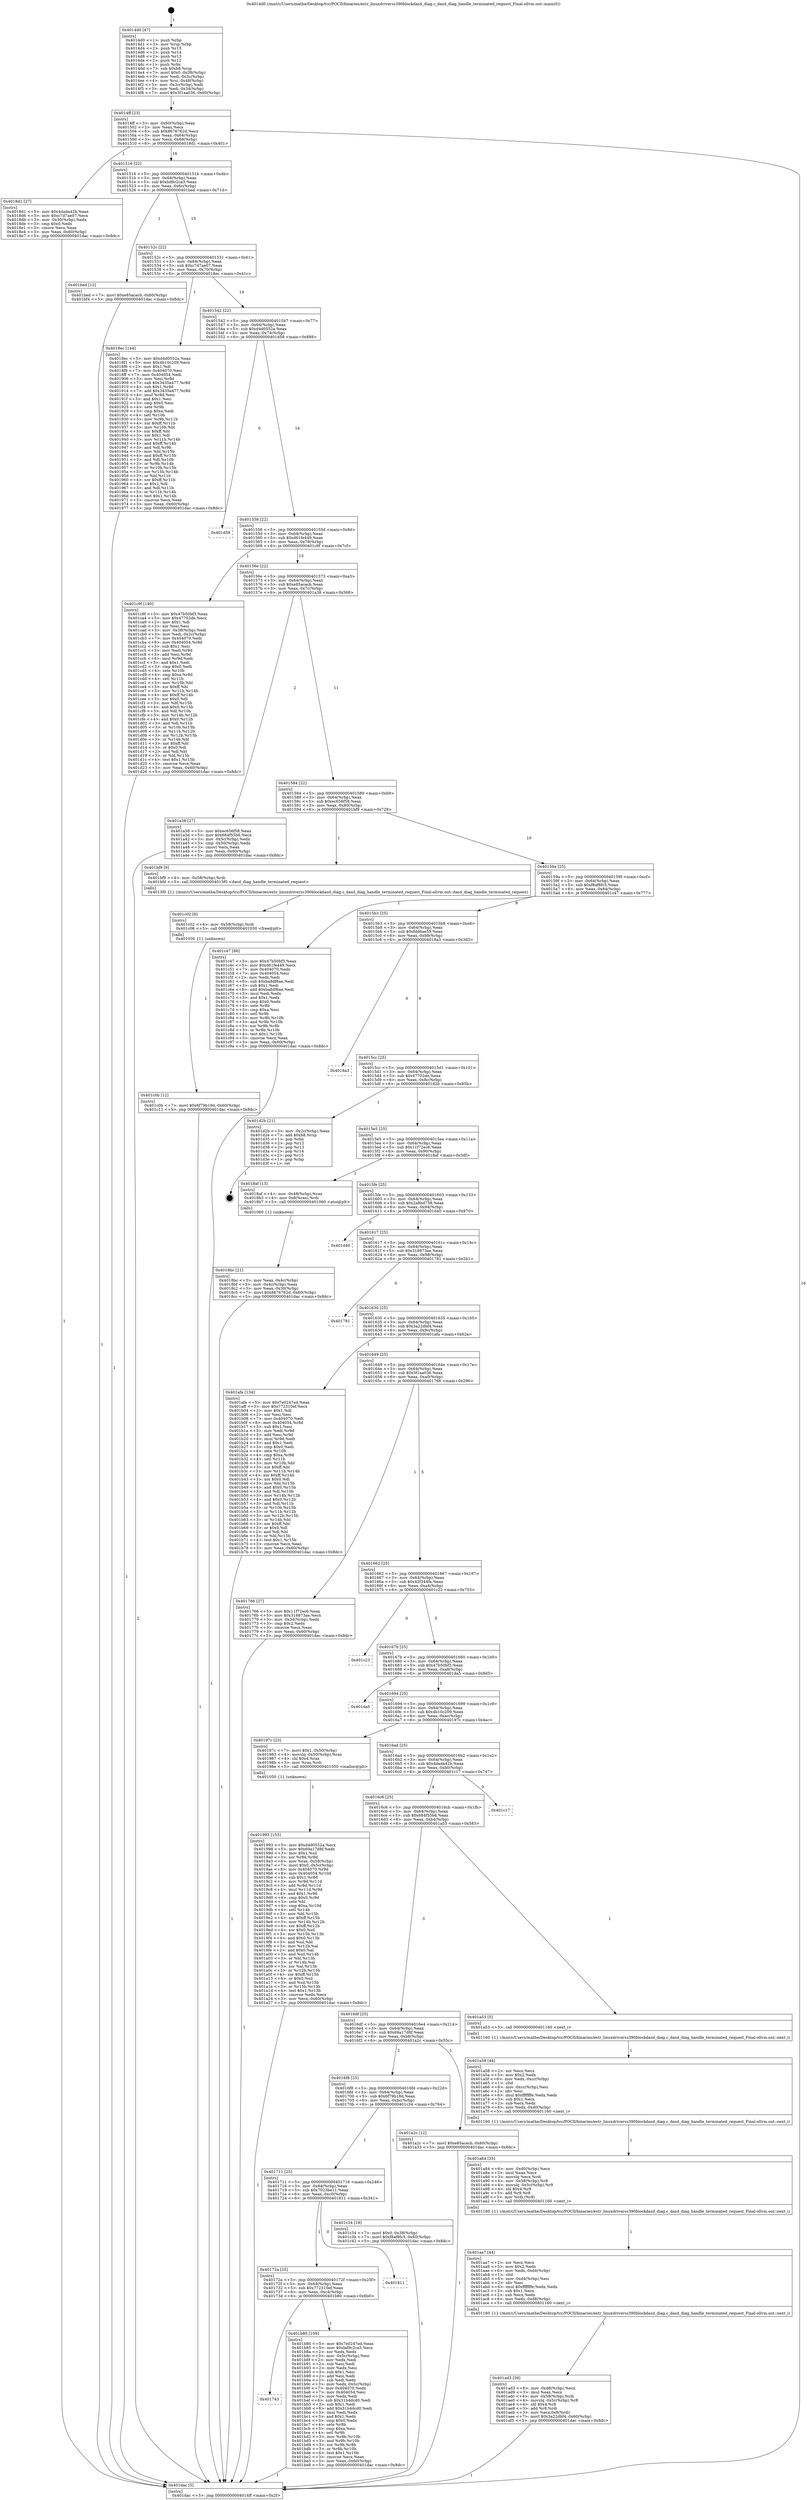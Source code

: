 digraph "0x4014d0" {
  label = "0x4014d0 (/mnt/c/Users/mathe/Desktop/tcc/POCII/binaries/extr_linuxdriverss390blockdasd_diag.c_dasd_diag_handle_terminated_request_Final-ollvm.out::main(0))"
  labelloc = "t"
  node[shape=record]

  Entry [label="",width=0.3,height=0.3,shape=circle,fillcolor=black,style=filled]
  "0x4014ff" [label="{
     0x4014ff [23]\l
     | [instrs]\l
     &nbsp;&nbsp;0x4014ff \<+3\>: mov -0x60(%rbp),%eax\l
     &nbsp;&nbsp;0x401502 \<+2\>: mov %eax,%ecx\l
     &nbsp;&nbsp;0x401504 \<+6\>: sub $0x8676762d,%ecx\l
     &nbsp;&nbsp;0x40150a \<+3\>: mov %eax,-0x64(%rbp)\l
     &nbsp;&nbsp;0x40150d \<+3\>: mov %ecx,-0x68(%rbp)\l
     &nbsp;&nbsp;0x401510 \<+6\>: je 00000000004018d1 \<main+0x401\>\l
  }"]
  "0x4018d1" [label="{
     0x4018d1 [27]\l
     | [instrs]\l
     &nbsp;&nbsp;0x4018d1 \<+5\>: mov $0x4dada42b,%eax\l
     &nbsp;&nbsp;0x4018d6 \<+5\>: mov $0xc7d7ae07,%ecx\l
     &nbsp;&nbsp;0x4018db \<+3\>: mov -0x30(%rbp),%edx\l
     &nbsp;&nbsp;0x4018de \<+3\>: cmp $0x0,%edx\l
     &nbsp;&nbsp;0x4018e1 \<+3\>: cmove %ecx,%eax\l
     &nbsp;&nbsp;0x4018e4 \<+3\>: mov %eax,-0x60(%rbp)\l
     &nbsp;&nbsp;0x4018e7 \<+5\>: jmp 0000000000401dac \<main+0x8dc\>\l
  }"]
  "0x401516" [label="{
     0x401516 [22]\l
     | [instrs]\l
     &nbsp;&nbsp;0x401516 \<+5\>: jmp 000000000040151b \<main+0x4b\>\l
     &nbsp;&nbsp;0x40151b \<+3\>: mov -0x64(%rbp),%eax\l
     &nbsp;&nbsp;0x40151e \<+5\>: sub $0xbd9c2ca3,%eax\l
     &nbsp;&nbsp;0x401523 \<+3\>: mov %eax,-0x6c(%rbp)\l
     &nbsp;&nbsp;0x401526 \<+6\>: je 0000000000401bed \<main+0x71d\>\l
  }"]
  Exit [label="",width=0.3,height=0.3,shape=circle,fillcolor=black,style=filled,peripheries=2]
  "0x401bed" [label="{
     0x401bed [12]\l
     | [instrs]\l
     &nbsp;&nbsp;0x401bed \<+7\>: movl $0xe85acacb,-0x60(%rbp)\l
     &nbsp;&nbsp;0x401bf4 \<+5\>: jmp 0000000000401dac \<main+0x8dc\>\l
  }"]
  "0x40152c" [label="{
     0x40152c [22]\l
     | [instrs]\l
     &nbsp;&nbsp;0x40152c \<+5\>: jmp 0000000000401531 \<main+0x61\>\l
     &nbsp;&nbsp;0x401531 \<+3\>: mov -0x64(%rbp),%eax\l
     &nbsp;&nbsp;0x401534 \<+5\>: sub $0xc7d7ae07,%eax\l
     &nbsp;&nbsp;0x401539 \<+3\>: mov %eax,-0x70(%rbp)\l
     &nbsp;&nbsp;0x40153c \<+6\>: je 00000000004018ec \<main+0x41c\>\l
  }"]
  "0x401c0b" [label="{
     0x401c0b [12]\l
     | [instrs]\l
     &nbsp;&nbsp;0x401c0b \<+7\>: movl $0x6f79b18d,-0x60(%rbp)\l
     &nbsp;&nbsp;0x401c12 \<+5\>: jmp 0000000000401dac \<main+0x8dc\>\l
  }"]
  "0x4018ec" [label="{
     0x4018ec [144]\l
     | [instrs]\l
     &nbsp;&nbsp;0x4018ec \<+5\>: mov $0xd4d0552a,%eax\l
     &nbsp;&nbsp;0x4018f1 \<+5\>: mov $0x4b10c209,%ecx\l
     &nbsp;&nbsp;0x4018f6 \<+2\>: mov $0x1,%dl\l
     &nbsp;&nbsp;0x4018f8 \<+7\>: mov 0x404070,%esi\l
     &nbsp;&nbsp;0x4018ff \<+7\>: mov 0x404054,%edi\l
     &nbsp;&nbsp;0x401906 \<+3\>: mov %esi,%r8d\l
     &nbsp;&nbsp;0x401909 \<+7\>: sub $0x3435a477,%r8d\l
     &nbsp;&nbsp;0x401910 \<+4\>: sub $0x1,%r8d\l
     &nbsp;&nbsp;0x401914 \<+7\>: add $0x3435a477,%r8d\l
     &nbsp;&nbsp;0x40191b \<+4\>: imul %r8d,%esi\l
     &nbsp;&nbsp;0x40191f \<+3\>: and $0x1,%esi\l
     &nbsp;&nbsp;0x401922 \<+3\>: cmp $0x0,%esi\l
     &nbsp;&nbsp;0x401925 \<+4\>: sete %r9b\l
     &nbsp;&nbsp;0x401929 \<+3\>: cmp $0xa,%edi\l
     &nbsp;&nbsp;0x40192c \<+4\>: setl %r10b\l
     &nbsp;&nbsp;0x401930 \<+3\>: mov %r9b,%r11b\l
     &nbsp;&nbsp;0x401933 \<+4\>: xor $0xff,%r11b\l
     &nbsp;&nbsp;0x401937 \<+3\>: mov %r10b,%bl\l
     &nbsp;&nbsp;0x40193a \<+3\>: xor $0xff,%bl\l
     &nbsp;&nbsp;0x40193d \<+3\>: xor $0x1,%dl\l
     &nbsp;&nbsp;0x401940 \<+3\>: mov %r11b,%r14b\l
     &nbsp;&nbsp;0x401943 \<+4\>: and $0xff,%r14b\l
     &nbsp;&nbsp;0x401947 \<+3\>: and %dl,%r9b\l
     &nbsp;&nbsp;0x40194a \<+3\>: mov %bl,%r15b\l
     &nbsp;&nbsp;0x40194d \<+4\>: and $0xff,%r15b\l
     &nbsp;&nbsp;0x401951 \<+3\>: and %dl,%r10b\l
     &nbsp;&nbsp;0x401954 \<+3\>: or %r9b,%r14b\l
     &nbsp;&nbsp;0x401957 \<+3\>: or %r10b,%r15b\l
     &nbsp;&nbsp;0x40195a \<+3\>: xor %r15b,%r14b\l
     &nbsp;&nbsp;0x40195d \<+3\>: or %bl,%r11b\l
     &nbsp;&nbsp;0x401960 \<+4\>: xor $0xff,%r11b\l
     &nbsp;&nbsp;0x401964 \<+3\>: or $0x1,%dl\l
     &nbsp;&nbsp;0x401967 \<+3\>: and %dl,%r11b\l
     &nbsp;&nbsp;0x40196a \<+3\>: or %r11b,%r14b\l
     &nbsp;&nbsp;0x40196d \<+4\>: test $0x1,%r14b\l
     &nbsp;&nbsp;0x401971 \<+3\>: cmovne %ecx,%eax\l
     &nbsp;&nbsp;0x401974 \<+3\>: mov %eax,-0x60(%rbp)\l
     &nbsp;&nbsp;0x401977 \<+5\>: jmp 0000000000401dac \<main+0x8dc\>\l
  }"]
  "0x401542" [label="{
     0x401542 [22]\l
     | [instrs]\l
     &nbsp;&nbsp;0x401542 \<+5\>: jmp 0000000000401547 \<main+0x77\>\l
     &nbsp;&nbsp;0x401547 \<+3\>: mov -0x64(%rbp),%eax\l
     &nbsp;&nbsp;0x40154a \<+5\>: sub $0xd4d0552a,%eax\l
     &nbsp;&nbsp;0x40154f \<+3\>: mov %eax,-0x74(%rbp)\l
     &nbsp;&nbsp;0x401552 \<+6\>: je 0000000000401d58 \<main+0x888\>\l
  }"]
  "0x401c02" [label="{
     0x401c02 [9]\l
     | [instrs]\l
     &nbsp;&nbsp;0x401c02 \<+4\>: mov -0x58(%rbp),%rdi\l
     &nbsp;&nbsp;0x401c06 \<+5\>: call 0000000000401030 \<free@plt\>\l
     | [calls]\l
     &nbsp;&nbsp;0x401030 \{1\} (unknown)\l
  }"]
  "0x401d58" [label="{
     0x401d58\l
  }", style=dashed]
  "0x401558" [label="{
     0x401558 [22]\l
     | [instrs]\l
     &nbsp;&nbsp;0x401558 \<+5\>: jmp 000000000040155d \<main+0x8d\>\l
     &nbsp;&nbsp;0x40155d \<+3\>: mov -0x64(%rbp),%eax\l
     &nbsp;&nbsp;0x401560 \<+5\>: sub $0xd61fe449,%eax\l
     &nbsp;&nbsp;0x401565 \<+3\>: mov %eax,-0x78(%rbp)\l
     &nbsp;&nbsp;0x401568 \<+6\>: je 0000000000401c9f \<main+0x7cf\>\l
  }"]
  "0x401743" [label="{
     0x401743\l
  }", style=dashed]
  "0x401c9f" [label="{
     0x401c9f [140]\l
     | [instrs]\l
     &nbsp;&nbsp;0x401c9f \<+5\>: mov $0x47b50bf3,%eax\l
     &nbsp;&nbsp;0x401ca4 \<+5\>: mov $0x47702de,%ecx\l
     &nbsp;&nbsp;0x401ca9 \<+2\>: mov $0x1,%dl\l
     &nbsp;&nbsp;0x401cab \<+2\>: xor %esi,%esi\l
     &nbsp;&nbsp;0x401cad \<+3\>: mov -0x38(%rbp),%edi\l
     &nbsp;&nbsp;0x401cb0 \<+3\>: mov %edi,-0x2c(%rbp)\l
     &nbsp;&nbsp;0x401cb3 \<+7\>: mov 0x404070,%edi\l
     &nbsp;&nbsp;0x401cba \<+8\>: mov 0x404054,%r8d\l
     &nbsp;&nbsp;0x401cc2 \<+3\>: sub $0x1,%esi\l
     &nbsp;&nbsp;0x401cc5 \<+3\>: mov %edi,%r9d\l
     &nbsp;&nbsp;0x401cc8 \<+3\>: add %esi,%r9d\l
     &nbsp;&nbsp;0x401ccb \<+4\>: imul %r9d,%edi\l
     &nbsp;&nbsp;0x401ccf \<+3\>: and $0x1,%edi\l
     &nbsp;&nbsp;0x401cd2 \<+3\>: cmp $0x0,%edi\l
     &nbsp;&nbsp;0x401cd5 \<+4\>: sete %r10b\l
     &nbsp;&nbsp;0x401cd9 \<+4\>: cmp $0xa,%r8d\l
     &nbsp;&nbsp;0x401cdd \<+4\>: setl %r11b\l
     &nbsp;&nbsp;0x401ce1 \<+3\>: mov %r10b,%bl\l
     &nbsp;&nbsp;0x401ce4 \<+3\>: xor $0xff,%bl\l
     &nbsp;&nbsp;0x401ce7 \<+3\>: mov %r11b,%r14b\l
     &nbsp;&nbsp;0x401cea \<+4\>: xor $0xff,%r14b\l
     &nbsp;&nbsp;0x401cee \<+3\>: xor $0x0,%dl\l
     &nbsp;&nbsp;0x401cf1 \<+3\>: mov %bl,%r15b\l
     &nbsp;&nbsp;0x401cf4 \<+4\>: and $0x0,%r15b\l
     &nbsp;&nbsp;0x401cf8 \<+3\>: and %dl,%r10b\l
     &nbsp;&nbsp;0x401cfb \<+3\>: mov %r14b,%r12b\l
     &nbsp;&nbsp;0x401cfe \<+4\>: and $0x0,%r12b\l
     &nbsp;&nbsp;0x401d02 \<+3\>: and %dl,%r11b\l
     &nbsp;&nbsp;0x401d05 \<+3\>: or %r10b,%r15b\l
     &nbsp;&nbsp;0x401d08 \<+3\>: or %r11b,%r12b\l
     &nbsp;&nbsp;0x401d0b \<+3\>: xor %r12b,%r15b\l
     &nbsp;&nbsp;0x401d0e \<+3\>: or %r14b,%bl\l
     &nbsp;&nbsp;0x401d11 \<+3\>: xor $0xff,%bl\l
     &nbsp;&nbsp;0x401d14 \<+3\>: or $0x0,%dl\l
     &nbsp;&nbsp;0x401d17 \<+2\>: and %dl,%bl\l
     &nbsp;&nbsp;0x401d19 \<+3\>: or %bl,%r15b\l
     &nbsp;&nbsp;0x401d1c \<+4\>: test $0x1,%r15b\l
     &nbsp;&nbsp;0x401d20 \<+3\>: cmovne %ecx,%eax\l
     &nbsp;&nbsp;0x401d23 \<+3\>: mov %eax,-0x60(%rbp)\l
     &nbsp;&nbsp;0x401d26 \<+5\>: jmp 0000000000401dac \<main+0x8dc\>\l
  }"]
  "0x40156e" [label="{
     0x40156e [22]\l
     | [instrs]\l
     &nbsp;&nbsp;0x40156e \<+5\>: jmp 0000000000401573 \<main+0xa3\>\l
     &nbsp;&nbsp;0x401573 \<+3\>: mov -0x64(%rbp),%eax\l
     &nbsp;&nbsp;0x401576 \<+5\>: sub $0xe85acacb,%eax\l
     &nbsp;&nbsp;0x40157b \<+3\>: mov %eax,-0x7c(%rbp)\l
     &nbsp;&nbsp;0x40157e \<+6\>: je 0000000000401a38 \<main+0x568\>\l
  }"]
  "0x401b80" [label="{
     0x401b80 [109]\l
     | [instrs]\l
     &nbsp;&nbsp;0x401b80 \<+5\>: mov $0x7e0247ed,%eax\l
     &nbsp;&nbsp;0x401b85 \<+5\>: mov $0xbd9c2ca3,%ecx\l
     &nbsp;&nbsp;0x401b8a \<+2\>: xor %edx,%edx\l
     &nbsp;&nbsp;0x401b8c \<+3\>: mov -0x5c(%rbp),%esi\l
     &nbsp;&nbsp;0x401b8f \<+2\>: mov %edx,%edi\l
     &nbsp;&nbsp;0x401b91 \<+2\>: sub %esi,%edi\l
     &nbsp;&nbsp;0x401b93 \<+2\>: mov %edx,%esi\l
     &nbsp;&nbsp;0x401b95 \<+3\>: sub $0x1,%esi\l
     &nbsp;&nbsp;0x401b98 \<+2\>: add %esi,%edi\l
     &nbsp;&nbsp;0x401b9a \<+2\>: sub %edi,%edx\l
     &nbsp;&nbsp;0x401b9c \<+3\>: mov %edx,-0x5c(%rbp)\l
     &nbsp;&nbsp;0x401b9f \<+7\>: mov 0x404070,%edx\l
     &nbsp;&nbsp;0x401ba6 \<+7\>: mov 0x404054,%esi\l
     &nbsp;&nbsp;0x401bad \<+2\>: mov %edx,%edi\l
     &nbsp;&nbsp;0x401baf \<+6\>: sub $0x31b4dcd0,%edi\l
     &nbsp;&nbsp;0x401bb5 \<+3\>: sub $0x1,%edi\l
     &nbsp;&nbsp;0x401bb8 \<+6\>: add $0x31b4dcd0,%edi\l
     &nbsp;&nbsp;0x401bbe \<+3\>: imul %edi,%edx\l
     &nbsp;&nbsp;0x401bc1 \<+3\>: and $0x1,%edx\l
     &nbsp;&nbsp;0x401bc4 \<+3\>: cmp $0x0,%edx\l
     &nbsp;&nbsp;0x401bc7 \<+4\>: sete %r8b\l
     &nbsp;&nbsp;0x401bcb \<+3\>: cmp $0xa,%esi\l
     &nbsp;&nbsp;0x401bce \<+4\>: setl %r9b\l
     &nbsp;&nbsp;0x401bd2 \<+3\>: mov %r8b,%r10b\l
     &nbsp;&nbsp;0x401bd5 \<+3\>: and %r9b,%r10b\l
     &nbsp;&nbsp;0x401bd8 \<+3\>: xor %r9b,%r8b\l
     &nbsp;&nbsp;0x401bdb \<+3\>: or %r8b,%r10b\l
     &nbsp;&nbsp;0x401bde \<+4\>: test $0x1,%r10b\l
     &nbsp;&nbsp;0x401be2 \<+3\>: cmovne %ecx,%eax\l
     &nbsp;&nbsp;0x401be5 \<+3\>: mov %eax,-0x60(%rbp)\l
     &nbsp;&nbsp;0x401be8 \<+5\>: jmp 0000000000401dac \<main+0x8dc\>\l
  }"]
  "0x401a38" [label="{
     0x401a38 [27]\l
     | [instrs]\l
     &nbsp;&nbsp;0x401a38 \<+5\>: mov $0xec656f58,%eax\l
     &nbsp;&nbsp;0x401a3d \<+5\>: mov $0x684f55b6,%ecx\l
     &nbsp;&nbsp;0x401a42 \<+3\>: mov -0x5c(%rbp),%edx\l
     &nbsp;&nbsp;0x401a45 \<+3\>: cmp -0x50(%rbp),%edx\l
     &nbsp;&nbsp;0x401a48 \<+3\>: cmovl %ecx,%eax\l
     &nbsp;&nbsp;0x401a4b \<+3\>: mov %eax,-0x60(%rbp)\l
     &nbsp;&nbsp;0x401a4e \<+5\>: jmp 0000000000401dac \<main+0x8dc\>\l
  }"]
  "0x401584" [label="{
     0x401584 [22]\l
     | [instrs]\l
     &nbsp;&nbsp;0x401584 \<+5\>: jmp 0000000000401589 \<main+0xb9\>\l
     &nbsp;&nbsp;0x401589 \<+3\>: mov -0x64(%rbp),%eax\l
     &nbsp;&nbsp;0x40158c \<+5\>: sub $0xec656f58,%eax\l
     &nbsp;&nbsp;0x401591 \<+3\>: mov %eax,-0x80(%rbp)\l
     &nbsp;&nbsp;0x401594 \<+6\>: je 0000000000401bf9 \<main+0x729\>\l
  }"]
  "0x40172a" [label="{
     0x40172a [25]\l
     | [instrs]\l
     &nbsp;&nbsp;0x40172a \<+5\>: jmp 000000000040172f \<main+0x25f\>\l
     &nbsp;&nbsp;0x40172f \<+3\>: mov -0x64(%rbp),%eax\l
     &nbsp;&nbsp;0x401732 \<+5\>: sub $0x772310ef,%eax\l
     &nbsp;&nbsp;0x401737 \<+6\>: mov %eax,-0xc4(%rbp)\l
     &nbsp;&nbsp;0x40173d \<+6\>: je 0000000000401b80 \<main+0x6b0\>\l
  }"]
  "0x401bf9" [label="{
     0x401bf9 [9]\l
     | [instrs]\l
     &nbsp;&nbsp;0x401bf9 \<+4\>: mov -0x58(%rbp),%rdi\l
     &nbsp;&nbsp;0x401bfd \<+5\>: call 00000000004013f0 \<dasd_diag_handle_terminated_request\>\l
     | [calls]\l
     &nbsp;&nbsp;0x4013f0 \{1\} (/mnt/c/Users/mathe/Desktop/tcc/POCII/binaries/extr_linuxdriverss390blockdasd_diag.c_dasd_diag_handle_terminated_request_Final-ollvm.out::dasd_diag_handle_terminated_request)\l
  }"]
  "0x40159a" [label="{
     0x40159a [25]\l
     | [instrs]\l
     &nbsp;&nbsp;0x40159a \<+5\>: jmp 000000000040159f \<main+0xcf\>\l
     &nbsp;&nbsp;0x40159f \<+3\>: mov -0x64(%rbp),%eax\l
     &nbsp;&nbsp;0x4015a2 \<+5\>: sub $0xf8af8fc5,%eax\l
     &nbsp;&nbsp;0x4015a7 \<+6\>: mov %eax,-0x84(%rbp)\l
     &nbsp;&nbsp;0x4015ad \<+6\>: je 0000000000401c47 \<main+0x777\>\l
  }"]
  "0x401811" [label="{
     0x401811\l
  }", style=dashed]
  "0x401c47" [label="{
     0x401c47 [88]\l
     | [instrs]\l
     &nbsp;&nbsp;0x401c47 \<+5\>: mov $0x47b50bf3,%eax\l
     &nbsp;&nbsp;0x401c4c \<+5\>: mov $0xd61fe449,%ecx\l
     &nbsp;&nbsp;0x401c51 \<+7\>: mov 0x404070,%edx\l
     &nbsp;&nbsp;0x401c58 \<+7\>: mov 0x404054,%esi\l
     &nbsp;&nbsp;0x401c5f \<+2\>: mov %edx,%edi\l
     &nbsp;&nbsp;0x401c61 \<+6\>: sub $0xba8df6ae,%edi\l
     &nbsp;&nbsp;0x401c67 \<+3\>: sub $0x1,%edi\l
     &nbsp;&nbsp;0x401c6a \<+6\>: add $0xba8df6ae,%edi\l
     &nbsp;&nbsp;0x401c70 \<+3\>: imul %edi,%edx\l
     &nbsp;&nbsp;0x401c73 \<+3\>: and $0x1,%edx\l
     &nbsp;&nbsp;0x401c76 \<+3\>: cmp $0x0,%edx\l
     &nbsp;&nbsp;0x401c79 \<+4\>: sete %r8b\l
     &nbsp;&nbsp;0x401c7d \<+3\>: cmp $0xa,%esi\l
     &nbsp;&nbsp;0x401c80 \<+4\>: setl %r9b\l
     &nbsp;&nbsp;0x401c84 \<+3\>: mov %r8b,%r10b\l
     &nbsp;&nbsp;0x401c87 \<+3\>: and %r9b,%r10b\l
     &nbsp;&nbsp;0x401c8a \<+3\>: xor %r9b,%r8b\l
     &nbsp;&nbsp;0x401c8d \<+3\>: or %r8b,%r10b\l
     &nbsp;&nbsp;0x401c90 \<+4\>: test $0x1,%r10b\l
     &nbsp;&nbsp;0x401c94 \<+3\>: cmovne %ecx,%eax\l
     &nbsp;&nbsp;0x401c97 \<+3\>: mov %eax,-0x60(%rbp)\l
     &nbsp;&nbsp;0x401c9a \<+5\>: jmp 0000000000401dac \<main+0x8dc\>\l
  }"]
  "0x4015b3" [label="{
     0x4015b3 [25]\l
     | [instrs]\l
     &nbsp;&nbsp;0x4015b3 \<+5\>: jmp 00000000004015b8 \<main+0xe8\>\l
     &nbsp;&nbsp;0x4015b8 \<+3\>: mov -0x64(%rbp),%eax\l
     &nbsp;&nbsp;0x4015bb \<+5\>: sub $0xfdd6ae59,%eax\l
     &nbsp;&nbsp;0x4015c0 \<+6\>: mov %eax,-0x88(%rbp)\l
     &nbsp;&nbsp;0x4015c6 \<+6\>: je 00000000004018a3 \<main+0x3d3\>\l
  }"]
  "0x401711" [label="{
     0x401711 [25]\l
     | [instrs]\l
     &nbsp;&nbsp;0x401711 \<+5\>: jmp 0000000000401716 \<main+0x246\>\l
     &nbsp;&nbsp;0x401716 \<+3\>: mov -0x64(%rbp),%eax\l
     &nbsp;&nbsp;0x401719 \<+5\>: sub $0x7023be11,%eax\l
     &nbsp;&nbsp;0x40171e \<+6\>: mov %eax,-0xc0(%rbp)\l
     &nbsp;&nbsp;0x401724 \<+6\>: je 0000000000401811 \<main+0x341\>\l
  }"]
  "0x4018a3" [label="{
     0x4018a3\l
  }", style=dashed]
  "0x4015cc" [label="{
     0x4015cc [25]\l
     | [instrs]\l
     &nbsp;&nbsp;0x4015cc \<+5\>: jmp 00000000004015d1 \<main+0x101\>\l
     &nbsp;&nbsp;0x4015d1 \<+3\>: mov -0x64(%rbp),%eax\l
     &nbsp;&nbsp;0x4015d4 \<+5\>: sub $0x47702de,%eax\l
     &nbsp;&nbsp;0x4015d9 \<+6\>: mov %eax,-0x8c(%rbp)\l
     &nbsp;&nbsp;0x4015df \<+6\>: je 0000000000401d2b \<main+0x85b\>\l
  }"]
  "0x401c34" [label="{
     0x401c34 [19]\l
     | [instrs]\l
     &nbsp;&nbsp;0x401c34 \<+7\>: movl $0x0,-0x38(%rbp)\l
     &nbsp;&nbsp;0x401c3b \<+7\>: movl $0xf8af8fc5,-0x60(%rbp)\l
     &nbsp;&nbsp;0x401c42 \<+5\>: jmp 0000000000401dac \<main+0x8dc\>\l
  }"]
  "0x401d2b" [label="{
     0x401d2b [21]\l
     | [instrs]\l
     &nbsp;&nbsp;0x401d2b \<+3\>: mov -0x2c(%rbp),%eax\l
     &nbsp;&nbsp;0x401d2e \<+7\>: add $0xb8,%rsp\l
     &nbsp;&nbsp;0x401d35 \<+1\>: pop %rbx\l
     &nbsp;&nbsp;0x401d36 \<+2\>: pop %r12\l
     &nbsp;&nbsp;0x401d38 \<+2\>: pop %r13\l
     &nbsp;&nbsp;0x401d3a \<+2\>: pop %r14\l
     &nbsp;&nbsp;0x401d3c \<+2\>: pop %r15\l
     &nbsp;&nbsp;0x401d3e \<+1\>: pop %rbp\l
     &nbsp;&nbsp;0x401d3f \<+1\>: ret\l
  }"]
  "0x4015e5" [label="{
     0x4015e5 [25]\l
     | [instrs]\l
     &nbsp;&nbsp;0x4015e5 \<+5\>: jmp 00000000004015ea \<main+0x11a\>\l
     &nbsp;&nbsp;0x4015ea \<+3\>: mov -0x64(%rbp),%eax\l
     &nbsp;&nbsp;0x4015ed \<+5\>: sub $0x11f72ec6,%eax\l
     &nbsp;&nbsp;0x4015f2 \<+6\>: mov %eax,-0x90(%rbp)\l
     &nbsp;&nbsp;0x4015f8 \<+6\>: je 00000000004018af \<main+0x3df\>\l
  }"]
  "0x401ad3" [label="{
     0x401ad3 [39]\l
     | [instrs]\l
     &nbsp;&nbsp;0x401ad3 \<+6\>: mov -0xd8(%rbp),%ecx\l
     &nbsp;&nbsp;0x401ad9 \<+3\>: imul %eax,%ecx\l
     &nbsp;&nbsp;0x401adc \<+4\>: mov -0x58(%rbp),%rdi\l
     &nbsp;&nbsp;0x401ae0 \<+4\>: movslq -0x5c(%rbp),%r8\l
     &nbsp;&nbsp;0x401ae4 \<+4\>: shl $0x4,%r8\l
     &nbsp;&nbsp;0x401ae8 \<+3\>: add %r8,%rdi\l
     &nbsp;&nbsp;0x401aeb \<+3\>: mov %ecx,0x8(%rdi)\l
     &nbsp;&nbsp;0x401aee \<+7\>: movl $0x3a22dbf4,-0x60(%rbp)\l
     &nbsp;&nbsp;0x401af5 \<+5\>: jmp 0000000000401dac \<main+0x8dc\>\l
  }"]
  "0x4018af" [label="{
     0x4018af [13]\l
     | [instrs]\l
     &nbsp;&nbsp;0x4018af \<+4\>: mov -0x48(%rbp),%rax\l
     &nbsp;&nbsp;0x4018b3 \<+4\>: mov 0x8(%rax),%rdi\l
     &nbsp;&nbsp;0x4018b7 \<+5\>: call 0000000000401060 \<atoi@plt\>\l
     | [calls]\l
     &nbsp;&nbsp;0x401060 \{1\} (unknown)\l
  }"]
  "0x4015fe" [label="{
     0x4015fe [25]\l
     | [instrs]\l
     &nbsp;&nbsp;0x4015fe \<+5\>: jmp 0000000000401603 \<main+0x133\>\l
     &nbsp;&nbsp;0x401603 \<+3\>: mov -0x64(%rbp),%eax\l
     &nbsp;&nbsp;0x401606 \<+5\>: sub $0x2a8bd738,%eax\l
     &nbsp;&nbsp;0x40160b \<+6\>: mov %eax,-0x94(%rbp)\l
     &nbsp;&nbsp;0x401611 \<+6\>: je 0000000000401d40 \<main+0x870\>\l
  }"]
  "0x401aa7" [label="{
     0x401aa7 [44]\l
     | [instrs]\l
     &nbsp;&nbsp;0x401aa7 \<+2\>: xor %ecx,%ecx\l
     &nbsp;&nbsp;0x401aa9 \<+5\>: mov $0x2,%edx\l
     &nbsp;&nbsp;0x401aae \<+6\>: mov %edx,-0xd4(%rbp)\l
     &nbsp;&nbsp;0x401ab4 \<+1\>: cltd\l
     &nbsp;&nbsp;0x401ab5 \<+6\>: mov -0xd4(%rbp),%esi\l
     &nbsp;&nbsp;0x401abb \<+2\>: idiv %esi\l
     &nbsp;&nbsp;0x401abd \<+6\>: imul $0xfffffffe,%edx,%edx\l
     &nbsp;&nbsp;0x401ac3 \<+3\>: sub $0x1,%ecx\l
     &nbsp;&nbsp;0x401ac6 \<+2\>: sub %ecx,%edx\l
     &nbsp;&nbsp;0x401ac8 \<+6\>: mov %edx,-0xd8(%rbp)\l
     &nbsp;&nbsp;0x401ace \<+5\>: call 0000000000401160 \<next_i\>\l
     | [calls]\l
     &nbsp;&nbsp;0x401160 \{1\} (/mnt/c/Users/mathe/Desktop/tcc/POCII/binaries/extr_linuxdriverss390blockdasd_diag.c_dasd_diag_handle_terminated_request_Final-ollvm.out::next_i)\l
  }"]
  "0x401d40" [label="{
     0x401d40\l
  }", style=dashed]
  "0x401617" [label="{
     0x401617 [25]\l
     | [instrs]\l
     &nbsp;&nbsp;0x401617 \<+5\>: jmp 000000000040161c \<main+0x14c\>\l
     &nbsp;&nbsp;0x40161c \<+3\>: mov -0x64(%rbp),%eax\l
     &nbsp;&nbsp;0x40161f \<+5\>: sub $0x318873ae,%eax\l
     &nbsp;&nbsp;0x401624 \<+6\>: mov %eax,-0x98(%rbp)\l
     &nbsp;&nbsp;0x40162a \<+6\>: je 0000000000401781 \<main+0x2b1\>\l
  }"]
  "0x401a84" [label="{
     0x401a84 [35]\l
     | [instrs]\l
     &nbsp;&nbsp;0x401a84 \<+6\>: mov -0xd0(%rbp),%ecx\l
     &nbsp;&nbsp;0x401a8a \<+3\>: imul %eax,%ecx\l
     &nbsp;&nbsp;0x401a8d \<+3\>: movslq %ecx,%rdi\l
     &nbsp;&nbsp;0x401a90 \<+4\>: mov -0x58(%rbp),%r8\l
     &nbsp;&nbsp;0x401a94 \<+4\>: movslq -0x5c(%rbp),%r9\l
     &nbsp;&nbsp;0x401a98 \<+4\>: shl $0x4,%r9\l
     &nbsp;&nbsp;0x401a9c \<+3\>: add %r9,%r8\l
     &nbsp;&nbsp;0x401a9f \<+3\>: mov %rdi,(%r8)\l
     &nbsp;&nbsp;0x401aa2 \<+5\>: call 0000000000401160 \<next_i\>\l
     | [calls]\l
     &nbsp;&nbsp;0x401160 \{1\} (/mnt/c/Users/mathe/Desktop/tcc/POCII/binaries/extr_linuxdriverss390blockdasd_diag.c_dasd_diag_handle_terminated_request_Final-ollvm.out::next_i)\l
  }"]
  "0x401781" [label="{
     0x401781\l
  }", style=dashed]
  "0x401630" [label="{
     0x401630 [25]\l
     | [instrs]\l
     &nbsp;&nbsp;0x401630 \<+5\>: jmp 0000000000401635 \<main+0x165\>\l
     &nbsp;&nbsp;0x401635 \<+3\>: mov -0x64(%rbp),%eax\l
     &nbsp;&nbsp;0x401638 \<+5\>: sub $0x3a22dbf4,%eax\l
     &nbsp;&nbsp;0x40163d \<+6\>: mov %eax,-0x9c(%rbp)\l
     &nbsp;&nbsp;0x401643 \<+6\>: je 0000000000401afa \<main+0x62a\>\l
  }"]
  "0x401a58" [label="{
     0x401a58 [44]\l
     | [instrs]\l
     &nbsp;&nbsp;0x401a58 \<+2\>: xor %ecx,%ecx\l
     &nbsp;&nbsp;0x401a5a \<+5\>: mov $0x2,%edx\l
     &nbsp;&nbsp;0x401a5f \<+6\>: mov %edx,-0xcc(%rbp)\l
     &nbsp;&nbsp;0x401a65 \<+1\>: cltd\l
     &nbsp;&nbsp;0x401a66 \<+6\>: mov -0xcc(%rbp),%esi\l
     &nbsp;&nbsp;0x401a6c \<+2\>: idiv %esi\l
     &nbsp;&nbsp;0x401a6e \<+6\>: imul $0xfffffffe,%edx,%edx\l
     &nbsp;&nbsp;0x401a74 \<+3\>: sub $0x1,%ecx\l
     &nbsp;&nbsp;0x401a77 \<+2\>: sub %ecx,%edx\l
     &nbsp;&nbsp;0x401a79 \<+6\>: mov %edx,-0xd0(%rbp)\l
     &nbsp;&nbsp;0x401a7f \<+5\>: call 0000000000401160 \<next_i\>\l
     | [calls]\l
     &nbsp;&nbsp;0x401160 \{1\} (/mnt/c/Users/mathe/Desktop/tcc/POCII/binaries/extr_linuxdriverss390blockdasd_diag.c_dasd_diag_handle_terminated_request_Final-ollvm.out::next_i)\l
  }"]
  "0x401afa" [label="{
     0x401afa [134]\l
     | [instrs]\l
     &nbsp;&nbsp;0x401afa \<+5\>: mov $0x7e0247ed,%eax\l
     &nbsp;&nbsp;0x401aff \<+5\>: mov $0x772310ef,%ecx\l
     &nbsp;&nbsp;0x401b04 \<+2\>: mov $0x1,%dl\l
     &nbsp;&nbsp;0x401b06 \<+2\>: xor %esi,%esi\l
     &nbsp;&nbsp;0x401b08 \<+7\>: mov 0x404070,%edi\l
     &nbsp;&nbsp;0x401b0f \<+8\>: mov 0x404054,%r8d\l
     &nbsp;&nbsp;0x401b17 \<+3\>: sub $0x1,%esi\l
     &nbsp;&nbsp;0x401b1a \<+3\>: mov %edi,%r9d\l
     &nbsp;&nbsp;0x401b1d \<+3\>: add %esi,%r9d\l
     &nbsp;&nbsp;0x401b20 \<+4\>: imul %r9d,%edi\l
     &nbsp;&nbsp;0x401b24 \<+3\>: and $0x1,%edi\l
     &nbsp;&nbsp;0x401b27 \<+3\>: cmp $0x0,%edi\l
     &nbsp;&nbsp;0x401b2a \<+4\>: sete %r10b\l
     &nbsp;&nbsp;0x401b2e \<+4\>: cmp $0xa,%r8d\l
     &nbsp;&nbsp;0x401b32 \<+4\>: setl %r11b\l
     &nbsp;&nbsp;0x401b36 \<+3\>: mov %r10b,%bl\l
     &nbsp;&nbsp;0x401b39 \<+3\>: xor $0xff,%bl\l
     &nbsp;&nbsp;0x401b3c \<+3\>: mov %r11b,%r14b\l
     &nbsp;&nbsp;0x401b3f \<+4\>: xor $0xff,%r14b\l
     &nbsp;&nbsp;0x401b43 \<+3\>: xor $0x0,%dl\l
     &nbsp;&nbsp;0x401b46 \<+3\>: mov %bl,%r15b\l
     &nbsp;&nbsp;0x401b49 \<+4\>: and $0x0,%r15b\l
     &nbsp;&nbsp;0x401b4d \<+3\>: and %dl,%r10b\l
     &nbsp;&nbsp;0x401b50 \<+3\>: mov %r14b,%r12b\l
     &nbsp;&nbsp;0x401b53 \<+4\>: and $0x0,%r12b\l
     &nbsp;&nbsp;0x401b57 \<+3\>: and %dl,%r11b\l
     &nbsp;&nbsp;0x401b5a \<+3\>: or %r10b,%r15b\l
     &nbsp;&nbsp;0x401b5d \<+3\>: or %r11b,%r12b\l
     &nbsp;&nbsp;0x401b60 \<+3\>: xor %r12b,%r15b\l
     &nbsp;&nbsp;0x401b63 \<+3\>: or %r14b,%bl\l
     &nbsp;&nbsp;0x401b66 \<+3\>: xor $0xff,%bl\l
     &nbsp;&nbsp;0x401b69 \<+3\>: or $0x0,%dl\l
     &nbsp;&nbsp;0x401b6c \<+2\>: and %dl,%bl\l
     &nbsp;&nbsp;0x401b6e \<+3\>: or %bl,%r15b\l
     &nbsp;&nbsp;0x401b71 \<+4\>: test $0x1,%r15b\l
     &nbsp;&nbsp;0x401b75 \<+3\>: cmovne %ecx,%eax\l
     &nbsp;&nbsp;0x401b78 \<+3\>: mov %eax,-0x60(%rbp)\l
     &nbsp;&nbsp;0x401b7b \<+5\>: jmp 0000000000401dac \<main+0x8dc\>\l
  }"]
  "0x401649" [label="{
     0x401649 [25]\l
     | [instrs]\l
     &nbsp;&nbsp;0x401649 \<+5\>: jmp 000000000040164e \<main+0x17e\>\l
     &nbsp;&nbsp;0x40164e \<+3\>: mov -0x64(%rbp),%eax\l
     &nbsp;&nbsp;0x401651 \<+5\>: sub $0x3f1aa036,%eax\l
     &nbsp;&nbsp;0x401656 \<+6\>: mov %eax,-0xa0(%rbp)\l
     &nbsp;&nbsp;0x40165c \<+6\>: je 0000000000401766 \<main+0x296\>\l
  }"]
  "0x4016f8" [label="{
     0x4016f8 [25]\l
     | [instrs]\l
     &nbsp;&nbsp;0x4016f8 \<+5\>: jmp 00000000004016fd \<main+0x22d\>\l
     &nbsp;&nbsp;0x4016fd \<+3\>: mov -0x64(%rbp),%eax\l
     &nbsp;&nbsp;0x401700 \<+5\>: sub $0x6f79b18d,%eax\l
     &nbsp;&nbsp;0x401705 \<+6\>: mov %eax,-0xbc(%rbp)\l
     &nbsp;&nbsp;0x40170b \<+6\>: je 0000000000401c34 \<main+0x764\>\l
  }"]
  "0x401766" [label="{
     0x401766 [27]\l
     | [instrs]\l
     &nbsp;&nbsp;0x401766 \<+5\>: mov $0x11f72ec6,%eax\l
     &nbsp;&nbsp;0x40176b \<+5\>: mov $0x318873ae,%ecx\l
     &nbsp;&nbsp;0x401770 \<+3\>: mov -0x34(%rbp),%edx\l
     &nbsp;&nbsp;0x401773 \<+3\>: cmp $0x2,%edx\l
     &nbsp;&nbsp;0x401776 \<+3\>: cmovne %ecx,%eax\l
     &nbsp;&nbsp;0x401779 \<+3\>: mov %eax,-0x60(%rbp)\l
     &nbsp;&nbsp;0x40177c \<+5\>: jmp 0000000000401dac \<main+0x8dc\>\l
  }"]
  "0x401662" [label="{
     0x401662 [25]\l
     | [instrs]\l
     &nbsp;&nbsp;0x401662 \<+5\>: jmp 0000000000401667 \<main+0x197\>\l
     &nbsp;&nbsp;0x401667 \<+3\>: mov -0x64(%rbp),%eax\l
     &nbsp;&nbsp;0x40166a \<+5\>: sub $0x42f344fa,%eax\l
     &nbsp;&nbsp;0x40166f \<+6\>: mov %eax,-0xa4(%rbp)\l
     &nbsp;&nbsp;0x401675 \<+6\>: je 0000000000401c23 \<main+0x753\>\l
  }"]
  "0x401dac" [label="{
     0x401dac [5]\l
     | [instrs]\l
     &nbsp;&nbsp;0x401dac \<+5\>: jmp 00000000004014ff \<main+0x2f\>\l
  }"]
  "0x4014d0" [label="{
     0x4014d0 [47]\l
     | [instrs]\l
     &nbsp;&nbsp;0x4014d0 \<+1\>: push %rbp\l
     &nbsp;&nbsp;0x4014d1 \<+3\>: mov %rsp,%rbp\l
     &nbsp;&nbsp;0x4014d4 \<+2\>: push %r15\l
     &nbsp;&nbsp;0x4014d6 \<+2\>: push %r14\l
     &nbsp;&nbsp;0x4014d8 \<+2\>: push %r13\l
     &nbsp;&nbsp;0x4014da \<+2\>: push %r12\l
     &nbsp;&nbsp;0x4014dc \<+1\>: push %rbx\l
     &nbsp;&nbsp;0x4014dd \<+7\>: sub $0xb8,%rsp\l
     &nbsp;&nbsp;0x4014e4 \<+7\>: movl $0x0,-0x38(%rbp)\l
     &nbsp;&nbsp;0x4014eb \<+3\>: mov %edi,-0x3c(%rbp)\l
     &nbsp;&nbsp;0x4014ee \<+4\>: mov %rsi,-0x48(%rbp)\l
     &nbsp;&nbsp;0x4014f2 \<+3\>: mov -0x3c(%rbp),%edi\l
     &nbsp;&nbsp;0x4014f5 \<+3\>: mov %edi,-0x34(%rbp)\l
     &nbsp;&nbsp;0x4014f8 \<+7\>: movl $0x3f1aa036,-0x60(%rbp)\l
  }"]
  "0x4018bc" [label="{
     0x4018bc [21]\l
     | [instrs]\l
     &nbsp;&nbsp;0x4018bc \<+3\>: mov %eax,-0x4c(%rbp)\l
     &nbsp;&nbsp;0x4018bf \<+3\>: mov -0x4c(%rbp),%eax\l
     &nbsp;&nbsp;0x4018c2 \<+3\>: mov %eax,-0x30(%rbp)\l
     &nbsp;&nbsp;0x4018c5 \<+7\>: movl $0x8676762d,-0x60(%rbp)\l
     &nbsp;&nbsp;0x4018cc \<+5\>: jmp 0000000000401dac \<main+0x8dc\>\l
  }"]
  "0x401a2c" [label="{
     0x401a2c [12]\l
     | [instrs]\l
     &nbsp;&nbsp;0x401a2c \<+7\>: movl $0xe85acacb,-0x60(%rbp)\l
     &nbsp;&nbsp;0x401a33 \<+5\>: jmp 0000000000401dac \<main+0x8dc\>\l
  }"]
  "0x401c23" [label="{
     0x401c23\l
  }", style=dashed]
  "0x40167b" [label="{
     0x40167b [25]\l
     | [instrs]\l
     &nbsp;&nbsp;0x40167b \<+5\>: jmp 0000000000401680 \<main+0x1b0\>\l
     &nbsp;&nbsp;0x401680 \<+3\>: mov -0x64(%rbp),%eax\l
     &nbsp;&nbsp;0x401683 \<+5\>: sub $0x47b50bf3,%eax\l
     &nbsp;&nbsp;0x401688 \<+6\>: mov %eax,-0xa8(%rbp)\l
     &nbsp;&nbsp;0x40168e \<+6\>: je 0000000000401da5 \<main+0x8d5\>\l
  }"]
  "0x4016df" [label="{
     0x4016df [25]\l
     | [instrs]\l
     &nbsp;&nbsp;0x4016df \<+5\>: jmp 00000000004016e4 \<main+0x214\>\l
     &nbsp;&nbsp;0x4016e4 \<+3\>: mov -0x64(%rbp),%eax\l
     &nbsp;&nbsp;0x4016e7 \<+5\>: sub $0x69a17d8f,%eax\l
     &nbsp;&nbsp;0x4016ec \<+6\>: mov %eax,-0xb8(%rbp)\l
     &nbsp;&nbsp;0x4016f2 \<+6\>: je 0000000000401a2c \<main+0x55c\>\l
  }"]
  "0x401da5" [label="{
     0x401da5\l
  }", style=dashed]
  "0x401694" [label="{
     0x401694 [25]\l
     | [instrs]\l
     &nbsp;&nbsp;0x401694 \<+5\>: jmp 0000000000401699 \<main+0x1c9\>\l
     &nbsp;&nbsp;0x401699 \<+3\>: mov -0x64(%rbp),%eax\l
     &nbsp;&nbsp;0x40169c \<+5\>: sub $0x4b10c209,%eax\l
     &nbsp;&nbsp;0x4016a1 \<+6\>: mov %eax,-0xac(%rbp)\l
     &nbsp;&nbsp;0x4016a7 \<+6\>: je 000000000040197c \<main+0x4ac\>\l
  }"]
  "0x401a53" [label="{
     0x401a53 [5]\l
     | [instrs]\l
     &nbsp;&nbsp;0x401a53 \<+5\>: call 0000000000401160 \<next_i\>\l
     | [calls]\l
     &nbsp;&nbsp;0x401160 \{1\} (/mnt/c/Users/mathe/Desktop/tcc/POCII/binaries/extr_linuxdriverss390blockdasd_diag.c_dasd_diag_handle_terminated_request_Final-ollvm.out::next_i)\l
  }"]
  "0x40197c" [label="{
     0x40197c [23]\l
     | [instrs]\l
     &nbsp;&nbsp;0x40197c \<+7\>: movl $0x1,-0x50(%rbp)\l
     &nbsp;&nbsp;0x401983 \<+4\>: movslq -0x50(%rbp),%rax\l
     &nbsp;&nbsp;0x401987 \<+4\>: shl $0x4,%rax\l
     &nbsp;&nbsp;0x40198b \<+3\>: mov %rax,%rdi\l
     &nbsp;&nbsp;0x40198e \<+5\>: call 0000000000401050 \<malloc@plt\>\l
     | [calls]\l
     &nbsp;&nbsp;0x401050 \{1\} (unknown)\l
  }"]
  "0x4016ad" [label="{
     0x4016ad [25]\l
     | [instrs]\l
     &nbsp;&nbsp;0x4016ad \<+5\>: jmp 00000000004016b2 \<main+0x1e2\>\l
     &nbsp;&nbsp;0x4016b2 \<+3\>: mov -0x64(%rbp),%eax\l
     &nbsp;&nbsp;0x4016b5 \<+5\>: sub $0x4dada42b,%eax\l
     &nbsp;&nbsp;0x4016ba \<+6\>: mov %eax,-0xb0(%rbp)\l
     &nbsp;&nbsp;0x4016c0 \<+6\>: je 0000000000401c17 \<main+0x747\>\l
  }"]
  "0x401993" [label="{
     0x401993 [153]\l
     | [instrs]\l
     &nbsp;&nbsp;0x401993 \<+5\>: mov $0xd4d0552a,%ecx\l
     &nbsp;&nbsp;0x401998 \<+5\>: mov $0x69a17d8f,%edx\l
     &nbsp;&nbsp;0x40199d \<+3\>: mov $0x1,%sil\l
     &nbsp;&nbsp;0x4019a0 \<+3\>: xor %r8d,%r8d\l
     &nbsp;&nbsp;0x4019a3 \<+4\>: mov %rax,-0x58(%rbp)\l
     &nbsp;&nbsp;0x4019a7 \<+7\>: movl $0x0,-0x5c(%rbp)\l
     &nbsp;&nbsp;0x4019ae \<+8\>: mov 0x404070,%r9d\l
     &nbsp;&nbsp;0x4019b6 \<+8\>: mov 0x404054,%r10d\l
     &nbsp;&nbsp;0x4019be \<+4\>: sub $0x1,%r8d\l
     &nbsp;&nbsp;0x4019c2 \<+3\>: mov %r9d,%r11d\l
     &nbsp;&nbsp;0x4019c5 \<+3\>: add %r8d,%r11d\l
     &nbsp;&nbsp;0x4019c8 \<+4\>: imul %r11d,%r9d\l
     &nbsp;&nbsp;0x4019cc \<+4\>: and $0x1,%r9d\l
     &nbsp;&nbsp;0x4019d0 \<+4\>: cmp $0x0,%r9d\l
     &nbsp;&nbsp;0x4019d4 \<+3\>: sete %bl\l
     &nbsp;&nbsp;0x4019d7 \<+4\>: cmp $0xa,%r10d\l
     &nbsp;&nbsp;0x4019db \<+4\>: setl %r14b\l
     &nbsp;&nbsp;0x4019df \<+3\>: mov %bl,%r15b\l
     &nbsp;&nbsp;0x4019e2 \<+4\>: xor $0xff,%r15b\l
     &nbsp;&nbsp;0x4019e6 \<+3\>: mov %r14b,%r12b\l
     &nbsp;&nbsp;0x4019e9 \<+4\>: xor $0xff,%r12b\l
     &nbsp;&nbsp;0x4019ed \<+4\>: xor $0x0,%sil\l
     &nbsp;&nbsp;0x4019f1 \<+3\>: mov %r15b,%r13b\l
     &nbsp;&nbsp;0x4019f4 \<+4\>: and $0x0,%r13b\l
     &nbsp;&nbsp;0x4019f8 \<+3\>: and %sil,%bl\l
     &nbsp;&nbsp;0x4019fb \<+3\>: mov %r12b,%al\l
     &nbsp;&nbsp;0x4019fe \<+2\>: and $0x0,%al\l
     &nbsp;&nbsp;0x401a00 \<+3\>: and %sil,%r14b\l
     &nbsp;&nbsp;0x401a03 \<+3\>: or %bl,%r13b\l
     &nbsp;&nbsp;0x401a06 \<+3\>: or %r14b,%al\l
     &nbsp;&nbsp;0x401a09 \<+3\>: xor %al,%r13b\l
     &nbsp;&nbsp;0x401a0c \<+3\>: or %r12b,%r15b\l
     &nbsp;&nbsp;0x401a0f \<+4\>: xor $0xff,%r15b\l
     &nbsp;&nbsp;0x401a13 \<+4\>: or $0x0,%sil\l
     &nbsp;&nbsp;0x401a17 \<+3\>: and %sil,%r15b\l
     &nbsp;&nbsp;0x401a1a \<+3\>: or %r15b,%r13b\l
     &nbsp;&nbsp;0x401a1d \<+4\>: test $0x1,%r13b\l
     &nbsp;&nbsp;0x401a21 \<+3\>: cmovne %edx,%ecx\l
     &nbsp;&nbsp;0x401a24 \<+3\>: mov %ecx,-0x60(%rbp)\l
     &nbsp;&nbsp;0x401a27 \<+5\>: jmp 0000000000401dac \<main+0x8dc\>\l
  }"]
  "0x4016c6" [label="{
     0x4016c6 [25]\l
     | [instrs]\l
     &nbsp;&nbsp;0x4016c6 \<+5\>: jmp 00000000004016cb \<main+0x1fb\>\l
     &nbsp;&nbsp;0x4016cb \<+3\>: mov -0x64(%rbp),%eax\l
     &nbsp;&nbsp;0x4016ce \<+5\>: sub $0x684f55b6,%eax\l
     &nbsp;&nbsp;0x4016d3 \<+6\>: mov %eax,-0xb4(%rbp)\l
     &nbsp;&nbsp;0x4016d9 \<+6\>: je 0000000000401a53 \<main+0x583\>\l
  }"]
  "0x401c17" [label="{
     0x401c17\l
  }", style=dashed]
  Entry -> "0x4014d0" [label=" 1"]
  "0x4014ff" -> "0x4018d1" [label=" 1"]
  "0x4014ff" -> "0x401516" [label=" 16"]
  "0x401d2b" -> Exit [label=" 1"]
  "0x401516" -> "0x401bed" [label=" 1"]
  "0x401516" -> "0x40152c" [label=" 15"]
  "0x401c9f" -> "0x401dac" [label=" 1"]
  "0x40152c" -> "0x4018ec" [label=" 1"]
  "0x40152c" -> "0x401542" [label=" 14"]
  "0x401c47" -> "0x401dac" [label=" 1"]
  "0x401542" -> "0x401d58" [label=" 0"]
  "0x401542" -> "0x401558" [label=" 14"]
  "0x401c34" -> "0x401dac" [label=" 1"]
  "0x401558" -> "0x401c9f" [label=" 1"]
  "0x401558" -> "0x40156e" [label=" 13"]
  "0x401c0b" -> "0x401dac" [label=" 1"]
  "0x40156e" -> "0x401a38" [label=" 2"]
  "0x40156e" -> "0x401584" [label=" 11"]
  "0x401c02" -> "0x401c0b" [label=" 1"]
  "0x401584" -> "0x401bf9" [label=" 1"]
  "0x401584" -> "0x40159a" [label=" 10"]
  "0x401bed" -> "0x401dac" [label=" 1"]
  "0x40159a" -> "0x401c47" [label=" 1"]
  "0x40159a" -> "0x4015b3" [label=" 9"]
  "0x401b80" -> "0x401dac" [label=" 1"]
  "0x4015b3" -> "0x4018a3" [label=" 0"]
  "0x4015b3" -> "0x4015cc" [label=" 9"]
  "0x40172a" -> "0x401b80" [label=" 1"]
  "0x4015cc" -> "0x401d2b" [label=" 1"]
  "0x4015cc" -> "0x4015e5" [label=" 8"]
  "0x401bf9" -> "0x401c02" [label=" 1"]
  "0x4015e5" -> "0x4018af" [label=" 1"]
  "0x4015e5" -> "0x4015fe" [label=" 7"]
  "0x401711" -> "0x401811" [label=" 0"]
  "0x4015fe" -> "0x401d40" [label=" 0"]
  "0x4015fe" -> "0x401617" [label=" 7"]
  "0x40172a" -> "0x401743" [label=" 0"]
  "0x401617" -> "0x401781" [label=" 0"]
  "0x401617" -> "0x401630" [label=" 7"]
  "0x4016f8" -> "0x401711" [label=" 1"]
  "0x401630" -> "0x401afa" [label=" 1"]
  "0x401630" -> "0x401649" [label=" 6"]
  "0x4016f8" -> "0x401c34" [label=" 1"]
  "0x401649" -> "0x401766" [label=" 1"]
  "0x401649" -> "0x401662" [label=" 5"]
  "0x401766" -> "0x401dac" [label=" 1"]
  "0x4014d0" -> "0x4014ff" [label=" 1"]
  "0x401dac" -> "0x4014ff" [label=" 16"]
  "0x4018af" -> "0x4018bc" [label=" 1"]
  "0x4018bc" -> "0x401dac" [label=" 1"]
  "0x4018d1" -> "0x401dac" [label=" 1"]
  "0x4018ec" -> "0x401dac" [label=" 1"]
  "0x401711" -> "0x40172a" [label=" 1"]
  "0x401662" -> "0x401c23" [label=" 0"]
  "0x401662" -> "0x40167b" [label=" 5"]
  "0x401afa" -> "0x401dac" [label=" 1"]
  "0x40167b" -> "0x401da5" [label=" 0"]
  "0x40167b" -> "0x401694" [label=" 5"]
  "0x401aa7" -> "0x401ad3" [label=" 1"]
  "0x401694" -> "0x40197c" [label=" 1"]
  "0x401694" -> "0x4016ad" [label=" 4"]
  "0x40197c" -> "0x401993" [label=" 1"]
  "0x401993" -> "0x401dac" [label=" 1"]
  "0x401a84" -> "0x401aa7" [label=" 1"]
  "0x4016ad" -> "0x401c17" [label=" 0"]
  "0x4016ad" -> "0x4016c6" [label=" 4"]
  "0x401a58" -> "0x401a84" [label=" 1"]
  "0x4016c6" -> "0x401a53" [label=" 1"]
  "0x4016c6" -> "0x4016df" [label=" 3"]
  "0x401ad3" -> "0x401dac" [label=" 1"]
  "0x4016df" -> "0x401a2c" [label=" 1"]
  "0x4016df" -> "0x4016f8" [label=" 2"]
  "0x401a2c" -> "0x401dac" [label=" 1"]
  "0x401a38" -> "0x401dac" [label=" 2"]
  "0x401a53" -> "0x401a58" [label=" 1"]
}
